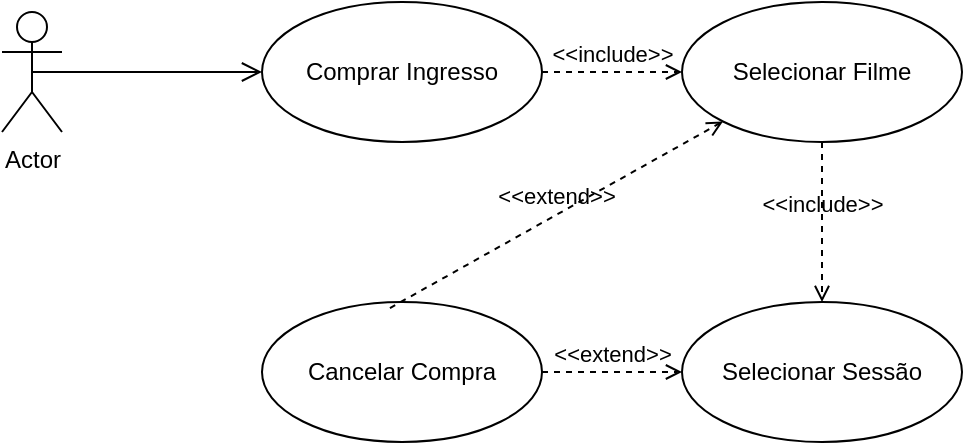 <mxfile version="25.0.3">
  <diagram name="Page-1" id="lQh7eSPuvrQETuiB3fF5">
    <mxGraphModel dx="1364" dy="1132" grid="1" gridSize="10" guides="1" tooltips="1" connect="1" arrows="1" fold="1" page="1" pageScale="1" pageWidth="850" pageHeight="1100" math="0" shadow="0">
      <root>
        <mxCell id="0" />
        <mxCell id="1" parent="0" />
        <mxCell id="9cRPYVZAUiLj59y8L_VH-35" value="Actor" style="shape=umlActor;verticalLabelPosition=bottom;verticalAlign=top;html=1;" vertex="1" parent="1">
          <mxGeometry x="170" y="245" width="30" height="60" as="geometry" />
        </mxCell>
        <mxCell id="9cRPYVZAUiLj59y8L_VH-36" value="Comprar Ingresso" style="ellipse;whiteSpace=wrap;html=1;" vertex="1" parent="1">
          <mxGeometry x="300" y="240" width="140" height="70" as="geometry" />
        </mxCell>
        <mxCell id="9cRPYVZAUiLj59y8L_VH-37" value="&amp;lt;&amp;lt;include&amp;gt;&amp;gt;" style="html=1;verticalAlign=bottom;labelBackgroundColor=none;endArrow=open;endFill=0;dashed=1;rounded=0;exitX=1;exitY=0.5;exitDx=0;exitDy=0;" edge="1" parent="1" source="9cRPYVZAUiLj59y8L_VH-36" target="9cRPYVZAUiLj59y8L_VH-38">
          <mxGeometry width="160" relative="1" as="geometry">
            <mxPoint x="440" y="470" as="sourcePoint" />
            <mxPoint x="600" y="470" as="targetPoint" />
          </mxGeometry>
        </mxCell>
        <mxCell id="9cRPYVZAUiLj59y8L_VH-38" value="Selecionar Filme" style="ellipse;whiteSpace=wrap;html=1;" vertex="1" parent="1">
          <mxGeometry x="510" y="240" width="140" height="70" as="geometry" />
        </mxCell>
        <mxCell id="9cRPYVZAUiLj59y8L_VH-39" value="Selecionar Sessão" style="ellipse;whiteSpace=wrap;html=1;" vertex="1" parent="1">
          <mxGeometry x="510" y="390" width="140" height="70" as="geometry" />
        </mxCell>
        <mxCell id="9cRPYVZAUiLj59y8L_VH-40" value="&amp;lt;&amp;lt;include&amp;gt;&amp;gt;" style="html=1;verticalAlign=bottom;labelBackgroundColor=none;endArrow=open;endFill=0;dashed=1;rounded=0;exitX=0.5;exitY=1;exitDx=0;exitDy=0;entryX=0.5;entryY=0;entryDx=0;entryDy=0;" edge="1" parent="1" source="9cRPYVZAUiLj59y8L_VH-38" target="9cRPYVZAUiLj59y8L_VH-39">
          <mxGeometry width="160" relative="1" as="geometry">
            <mxPoint x="450" y="285" as="sourcePoint" />
            <mxPoint x="520" y="285" as="targetPoint" />
          </mxGeometry>
        </mxCell>
        <mxCell id="9cRPYVZAUiLj59y8L_VH-42" value="" style="endArrow=open;startArrow=none;endFill=0;startFill=0;endSize=8;html=1;verticalAlign=bottom;labelBackgroundColor=none;strokeWidth=1;rounded=0;exitX=0.5;exitY=0.5;exitDx=0;exitDy=0;exitPerimeter=0;entryX=0;entryY=0.5;entryDx=0;entryDy=0;" edge="1" parent="1" source="9cRPYVZAUiLj59y8L_VH-35" target="9cRPYVZAUiLj59y8L_VH-36">
          <mxGeometry width="160" relative="1" as="geometry">
            <mxPoint x="440" y="470" as="sourcePoint" />
            <mxPoint x="600" y="470" as="targetPoint" />
          </mxGeometry>
        </mxCell>
        <mxCell id="9cRPYVZAUiLj59y8L_VH-43" value="Cancelar Compra" style="ellipse;whiteSpace=wrap;html=1;" vertex="1" parent="1">
          <mxGeometry x="300" y="390" width="140" height="70" as="geometry" />
        </mxCell>
        <mxCell id="9cRPYVZAUiLj59y8L_VH-44" value="&amp;lt;&amp;lt;extend&amp;gt;&amp;gt;" style="html=1;verticalAlign=bottom;labelBackgroundColor=none;endArrow=open;endFill=0;dashed=1;rounded=0;entryX=0;entryY=1;entryDx=0;entryDy=0;exitX=0.457;exitY=0.043;exitDx=0;exitDy=0;exitPerimeter=0;" edge="1" parent="1" source="9cRPYVZAUiLj59y8L_VH-43" target="9cRPYVZAUiLj59y8L_VH-38">
          <mxGeometry width="160" relative="1" as="geometry">
            <mxPoint x="440" y="470" as="sourcePoint" />
            <mxPoint x="600" y="470" as="targetPoint" />
          </mxGeometry>
        </mxCell>
        <mxCell id="9cRPYVZAUiLj59y8L_VH-45" value="&amp;lt;&amp;lt;extend&amp;gt;&amp;gt;" style="html=1;verticalAlign=bottom;labelBackgroundColor=none;endArrow=open;endFill=0;dashed=1;rounded=0;entryX=0;entryY=0.5;entryDx=0;entryDy=0;exitX=1;exitY=0.5;exitDx=0;exitDy=0;" edge="1" parent="1" source="9cRPYVZAUiLj59y8L_VH-43" target="9cRPYVZAUiLj59y8L_VH-39">
          <mxGeometry width="160" relative="1" as="geometry">
            <mxPoint x="374" y="433" as="sourcePoint" />
            <mxPoint x="541" y="310" as="targetPoint" />
          </mxGeometry>
        </mxCell>
      </root>
    </mxGraphModel>
  </diagram>
</mxfile>
